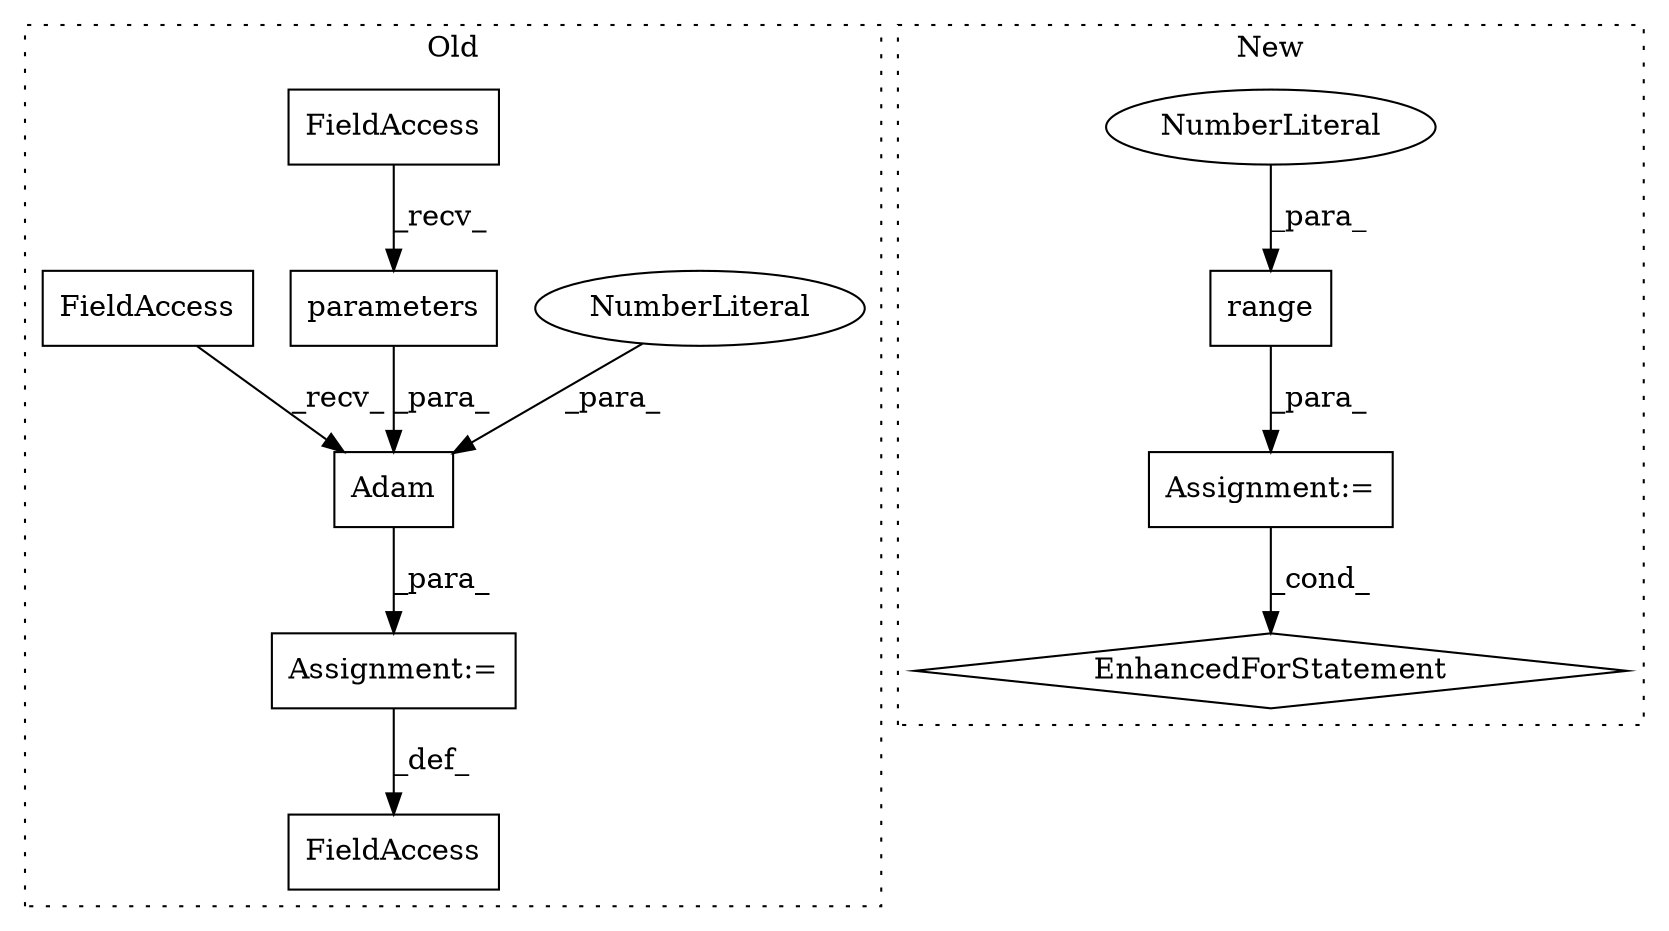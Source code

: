 digraph G {
subgraph cluster0 {
1 [label="Adam" a="32" s="2615,2649" l="5,1" shape="box"];
4 [label="FieldAccess" a="22" s="2591" l="11" shape="box"];
6 [label="NumberLiteral" a="34" s="2644" l="5" shape="ellipse"];
8 [label="Assignment:=" a="7" s="2602" l="1" shape="box"];
9 [label="parameters" a="32" s="2631" l="12" shape="box"];
10 [label="FieldAccess" a="22" s="2620" l="10" shape="box"];
11 [label="FieldAccess" a="22" s="2603" l="11" shape="box"];
label = "Old";
style="dotted";
}
subgraph cluster1 {
2 [label="range" a="32" s="1290,1300" l="6,1" shape="box"];
3 [label="EnhancedForStatement" a="70" s="1225,1301" l="53,2" shape="diamond"];
5 [label="NumberLiteral" a="34" s="1296" l="1" shape="ellipse"];
7 [label="Assignment:=" a="7" s="1225,1301" l="53,2" shape="box"];
label = "New";
style="dotted";
}
1 -> 8 [label="_para_"];
2 -> 7 [label="_para_"];
5 -> 2 [label="_para_"];
6 -> 1 [label="_para_"];
7 -> 3 [label="_cond_"];
8 -> 4 [label="_def_"];
9 -> 1 [label="_para_"];
10 -> 9 [label="_recv_"];
11 -> 1 [label="_recv_"];
}